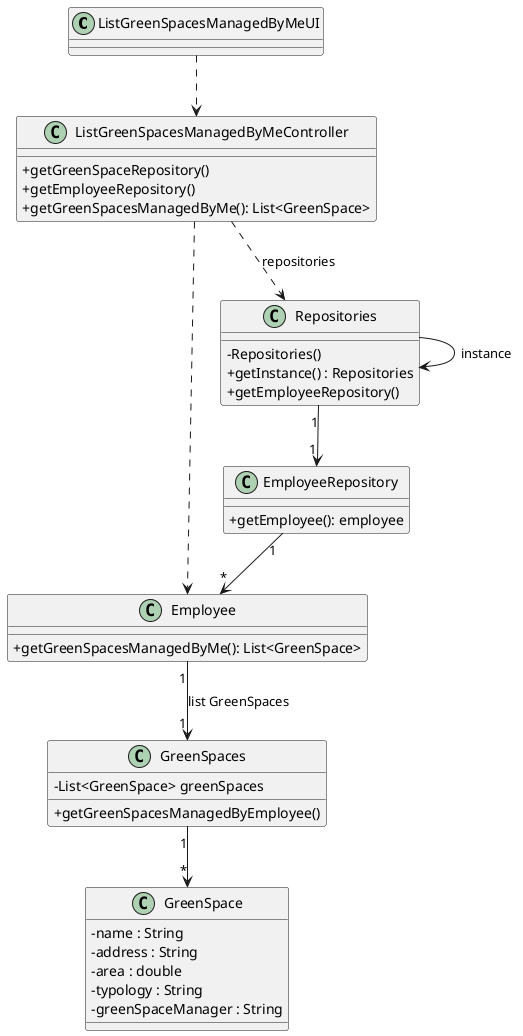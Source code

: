 @startuml
'skinparam monochrome true
skinparam packageStyle rectangle
skinparam shadowing false
skinparam linetype polyline
'skinparam linetype orto

skinparam classAttributeIconSize 0

'left to right direction

class ListGreenSpacesManagedByMeUI{
}

class ListGreenSpacesManagedByMeController{
+getGreenSpaceRepository()
+getEmployeeRepository()
+getGreenSpacesManagedByMe(): List<GreenSpace>

}

class Employee {
+getGreenSpacesManagedByMe(): List<GreenSpace>
}

class GreenSpaces{
-List<GreenSpace> greenSpaces
+getGreenSpacesManagedByEmployee()
}

class GreenSpace{
-name : String
-address : String
-area : double
-typology : String
- greenSpaceManager : String
}


class EmployeeRepository {
+getEmployee(): employee
}




class Repositories {
    - Repositories()
    + getInstance() : Repositories
    + getEmployeeRepository()

}





Repositories --> Repositories : instance


ListGreenSpacesManagedByMeUI ..> ListGreenSpacesManagedByMeController

ListGreenSpacesManagedByMeController ..> Repositories : repositories



Repositories "1"--> "1" EmployeeRepository



EmployeeRepository "1"--> "*" Employee


Employee "1" --> "1"GreenSpaces: list GreenSpaces
GreenSpaces "1" --> "*"GreenSpace


ListGreenSpacesManagedByMeController .> Employee


@enduml